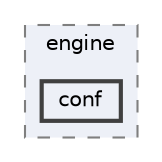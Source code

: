 digraph "C:/Dev/Techstorm-v5/src/engine/conf"
{
 // LATEX_PDF_SIZE
  bgcolor="transparent";
  edge [fontname=Helvetica,fontsize=10,labelfontname=Helvetica,labelfontsize=10];
  node [fontname=Helvetica,fontsize=10,shape=box,height=0.2,width=0.4];
  compound=true
  subgraph clusterdir_2052808828190f934b76e979ee65af8a {
    graph [ bgcolor="#edf0f7", pencolor="grey50", label="engine", fontname=Helvetica,fontsize=10 style="filled,dashed", URL="dir_2052808828190f934b76e979ee65af8a.html",tooltip=""]
  dir_f2c5e5c6e4e4e0c9b0f6d7afea7d8b67 [label="conf", fillcolor="#edf0f7", color="grey25", style="filled,bold", URL="dir_f2c5e5c6e4e4e0c9b0f6d7afea7d8b67.html",tooltip=""];
  }
}
